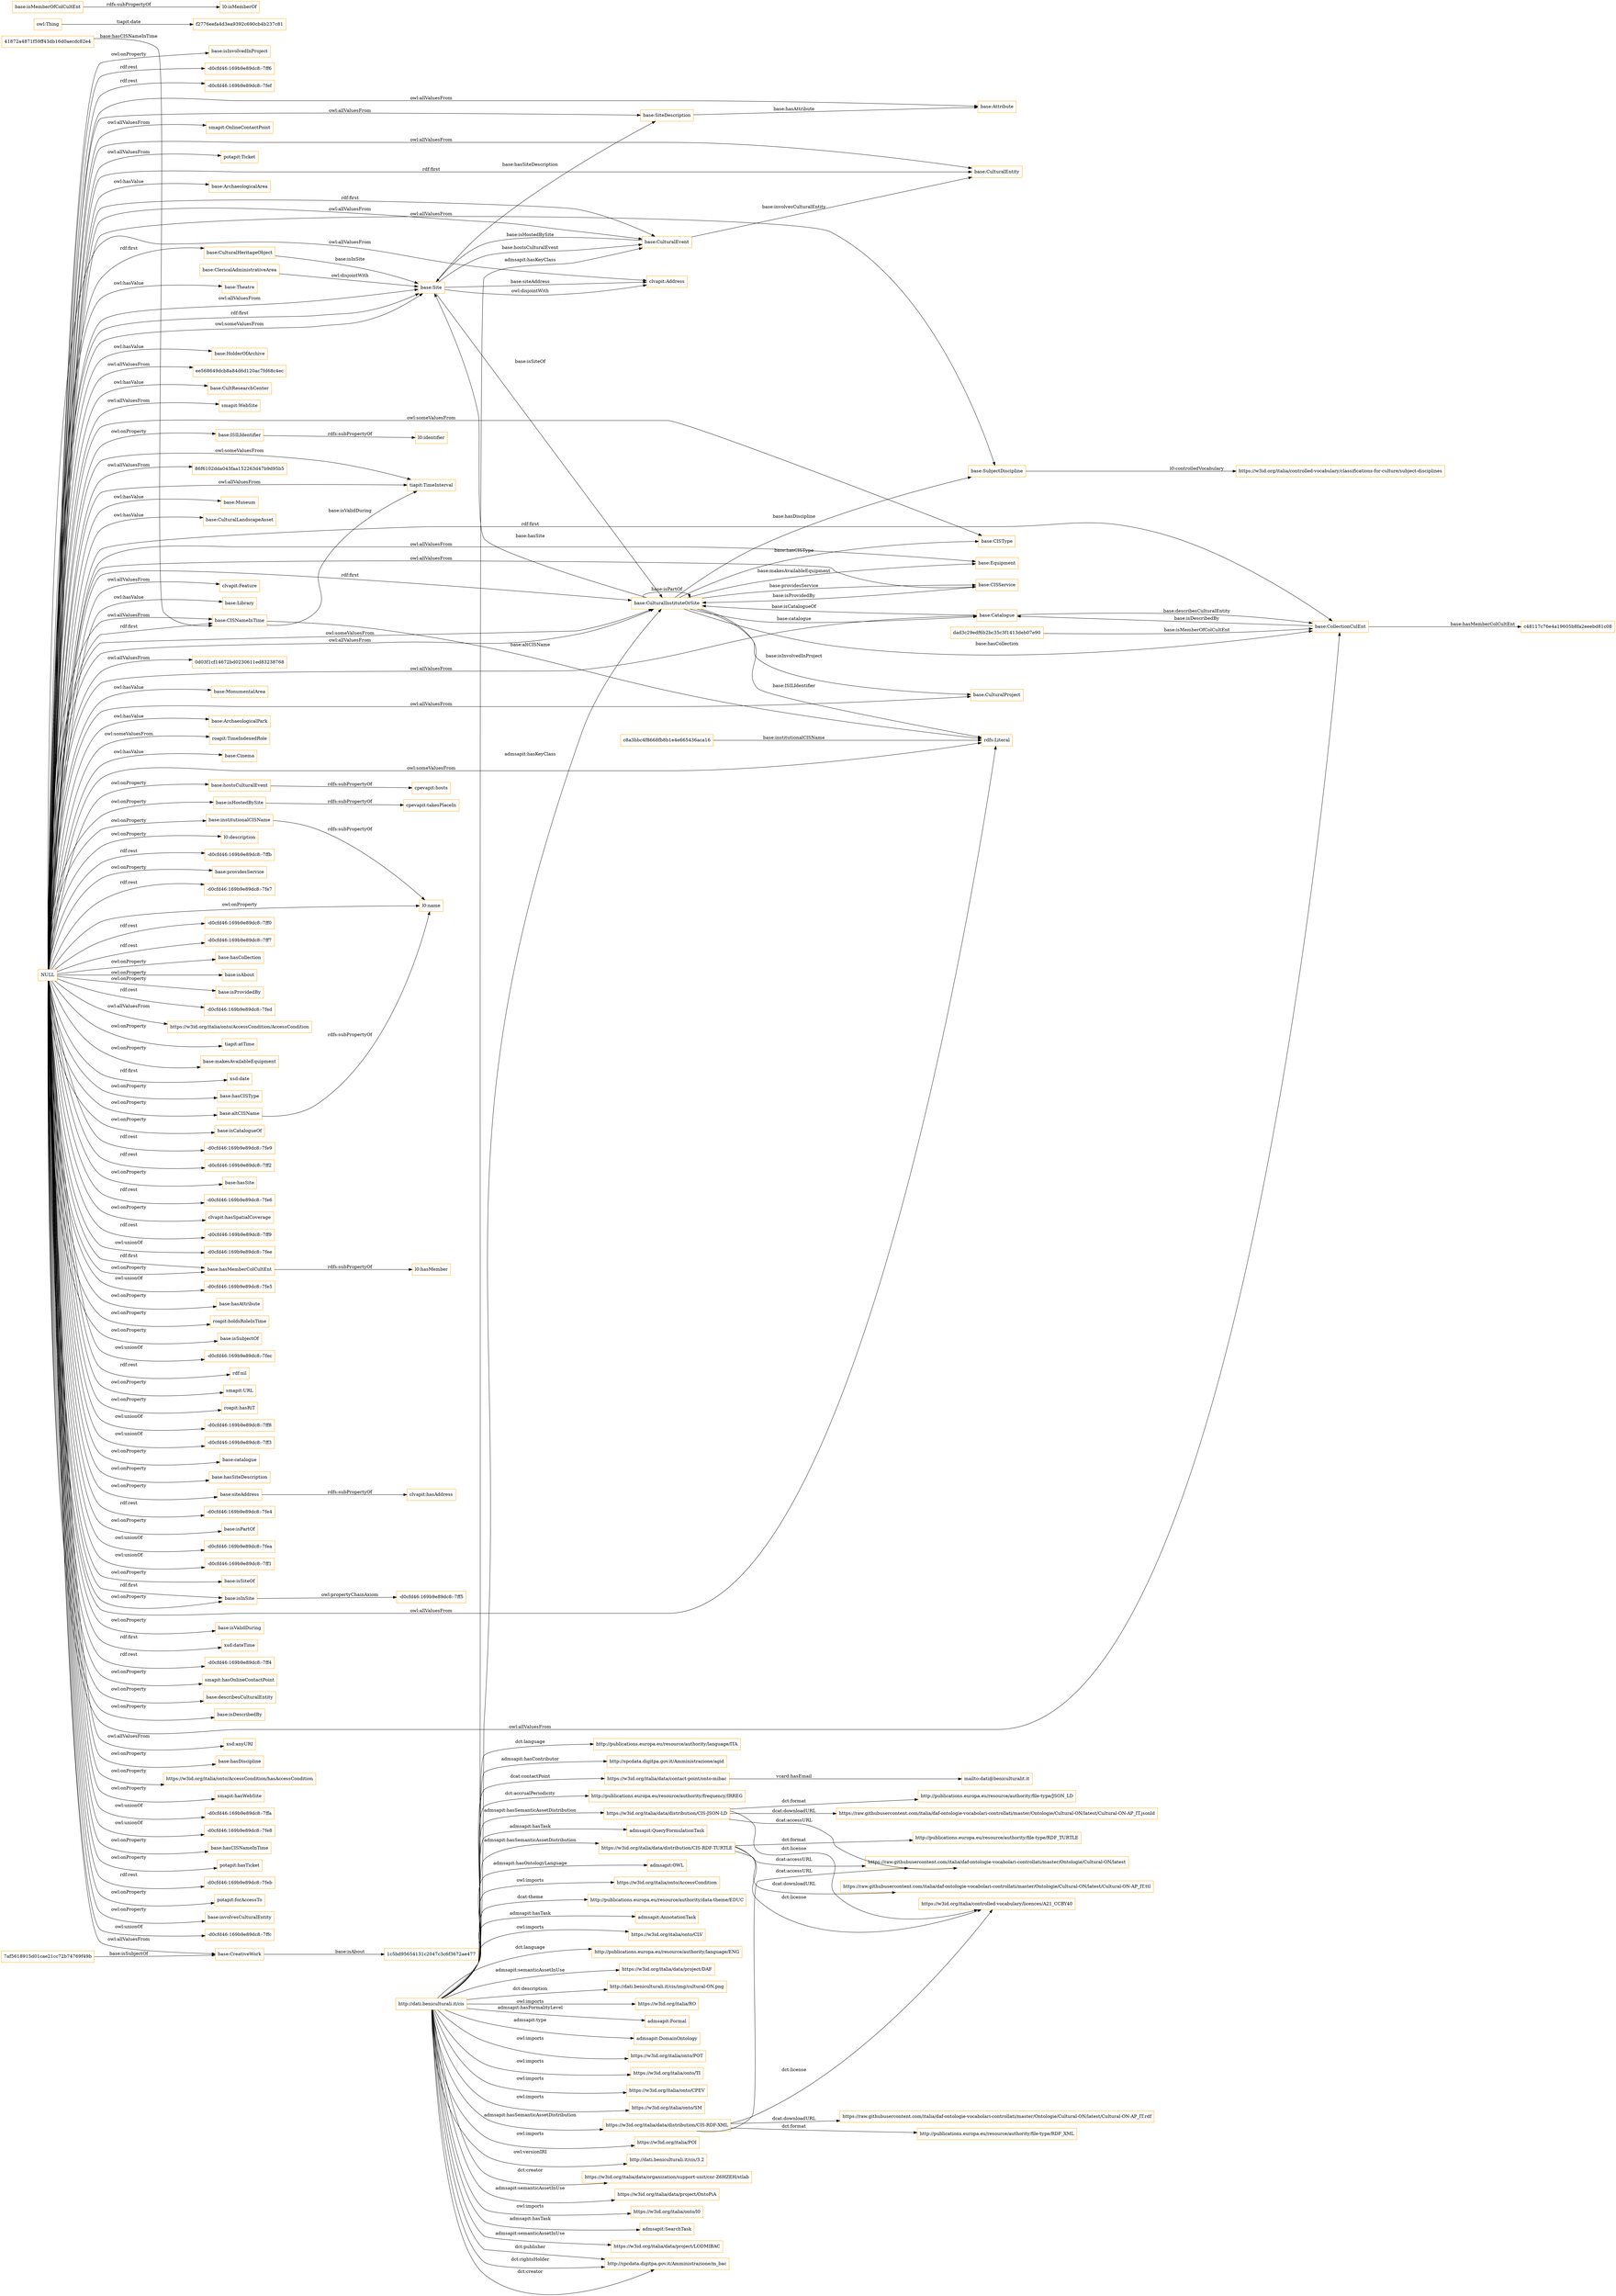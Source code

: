 digraph ar2dtool_diagram { 
rankdir=LR;
size="1501"
node [shape = rectangle, color="orange"]; "base:Attribute" "base:CulturalHeritageObject" "smapit:OnlineContactPoint" "base:CISType" "potapit:Ticket" "base:Catalogue" "base:ArchaeologicalArea" "7af5618915d01cae21cc72b74769f49b" "clvapit:Address" "base:Site" "base:CulturalEntity" "base:Theatre" "base:CulturalInstituteOrSite" "base:HolderOfArchive" "1c5bd95654131c2047c3c6f3672ae477" "ee568649dcb8a84d6d120ac7fd68c4ec" "base:CultResearchCenter" "smapit:WebSite" "tiapit:TimeInterval" "c8a3bbc4f8668fb8b1e4e665436aca16" "86f6102dda043faa152263d47b9d95b5" "base:CISNameInTime" "base:ClericalAdministrativeArea" "base:Museum" "base:CulturalLandscapeAsset" "base:CollectionCulEnt" "base:Equipment" "base:CreativeWork" "base:SubjectDiscipline" "clvapit:Feature" "base:Library" "base:CulturalEvent" "base:CISService" "0d03f1cf14672bd0230611ed83238768" "41872a4871f59ff43db16d0aecdc82e4" "base:SiteDescription" "c48117c76e4a19605b8fa2eeebd81c08" "owl:Thing" "dad3c29edf6b2bc35c3f1413deb07e90" "base:MonumentalArea" "base:CulturalProject" "base:ArchaeologicalPark" "roapit:TimeIndexedRole" "base:Cinema" ; /*classes style*/
	"https://w3id.org/italia/data/distribution/CIS-RDF-XML" -> "https://w3id.org/italia/controlled-vocabulary/licences/A21_CCBY40" [ label = "dct:license" ];
	"https://w3id.org/italia/data/distribution/CIS-RDF-XML" -> "https://raw.githubusercontent.com/italia/daf-ontologie-vocabolari-controllati/master/Ontologie/Cultural-ON/latest/Cultural-ON-AP_IT.rdf" [ label = "dcat:downloadURL" ];
	"https://w3id.org/italia/data/distribution/CIS-RDF-XML" -> "http://publications.europa.eu/resource/authority/file-type/RDF_XML" [ label = "dct:format" ];
	"https://w3id.org/italia/data/distribution/CIS-RDF-XML" -> "https://raw.githubusercontent.com/italia/daf-ontologie-vocabolari-controllati/master/Ontologie/Cultural-ON/latest" [ label = "dcat:accessURL" ];
	"base:hostsCulturalEvent" -> "cpevapit:hosts" [ label = "rdfs:subPropertyOf" ];
	"http://dati.beniculturali.it/cis" -> "https://w3id.org/italia/POI" [ label = "owl:imports" ];
	"http://dati.beniculturali.it/cis" -> "http://dati.beniculturali.it/cis/3.2" [ label = "owl:versionIRI" ];
	"http://dati.beniculturali.it/cis" -> "https://w3id.org/italia/data/organization/support-unit/cnr-Z6HZEH/stlab" [ label = "dct:creator" ];
	"http://dati.beniculturali.it/cis" -> "https://w3id.org/italia/data/project/OntoPiA" [ label = "admsapit:semanticAssetInUse" ];
	"http://dati.beniculturali.it/cis" -> "https://w3id.org/italia/onto/l0" [ label = "owl:imports" ];
	"http://dati.beniculturali.it/cis" -> "admsapit:SearchTask" [ label = "admsapit:hasTask" ];
	"http://dati.beniculturali.it/cis" -> "https://w3id.org/italia/data/project/LODMIBAC" [ label = "admsapit:semanticAssetInUse" ];
	"http://dati.beniculturali.it/cis" -> "base:CulturalInstituteOrSite" [ label = "admsapit:hasKeyClass" ];
	"http://dati.beniculturali.it/cis" -> "base:CulturalEvent" [ label = "admsapit:hasKeyClass" ];
	"http://dati.beniculturali.it/cis" -> "http://spcdata.digitpa.gov.it/Amministrazione/m_bac" [ label = "dct:rightsHolder" ];
	"http://dati.beniculturali.it/cis" -> "http://publications.europa.eu/resource/authority/language/ITA" [ label = "dct:language" ];
	"http://dati.beniculturali.it/cis" -> "http://spcdata.digitpa.gov.it/Amministrazione/agid" [ label = "admsapit:hasContributor" ];
	"http://dati.beniculturali.it/cis" -> "https://w3id.org/italia/data/contact-point/onto-mibac" [ label = "dcat:contactPoint" ];
	"http://dati.beniculturali.it/cis" -> "http://publications.europa.eu/resource/authority/frequency/IRREG" [ label = "dct:accrualPeriodicity" ];
	"http://dati.beniculturali.it/cis" -> "https://w3id.org/italia/data/distribution/CIS-JSON-LD" [ label = "admsapit:hasSemanticAssetDistribution" ];
	"http://dati.beniculturali.it/cis" -> "admsapit:QueryFormulationTask" [ label = "admsapit:hasTask" ];
	"http://dati.beniculturali.it/cis" -> "https://w3id.org/italia/data/distribution/CIS-RDF-TURTLE" [ label = "admsapit:hasSemanticAssetDistribution" ];
	"http://dati.beniculturali.it/cis" -> "admsapit:OWL" [ label = "admsapit:hasOntologyLanguage" ];
	"http://dati.beniculturali.it/cis" -> "https://w3id.org/italia/onto/AccessCondition" [ label = "owl:imports" ];
	"http://dati.beniculturali.it/cis" -> "http://publications.europa.eu/resource/authority/data-theme/EDUC" [ label = "dcat:theme" ];
	"http://dati.beniculturali.it/cis" -> "admsapit:AnnotationTask" [ label = "admsapit:hasTask" ];
	"http://dati.beniculturali.it/cis" -> "https://w3id.org/italia/onto/CLV" [ label = "owl:imports" ];
	"http://dati.beniculturali.it/cis" -> "http://publications.europa.eu/resource/authority/language/ENG" [ label = "dct:language" ];
	"http://dati.beniculturali.it/cis" -> "https://w3id.org/italia/data/project/DAF" [ label = "admsapit:semanticAssetInUse" ];
	"http://dati.beniculturali.it/cis" -> "https://w3id.org/italia/data/distribution/CIS-RDF-XML" [ label = "admsapit:hasSemanticAssetDistribution" ];
	"http://dati.beniculturali.it/cis" -> "http://dati.beniculturali.it/cis/img/cultural-ON.png" [ label = "dct:description" ];
	"http://dati.beniculturali.it/cis" -> "https://w3id.org/italia/RO" [ label = "owl:imports" ];
	"http://dati.beniculturali.it/cis" -> "http://spcdata.digitpa.gov.it/Amministrazione/m_bac" [ label = "dct:creator" ];
	"http://dati.beniculturali.it/cis" -> "http://spcdata.digitpa.gov.it/Amministrazione/m_bac" [ label = "dct:publisher" ];
	"http://dati.beniculturali.it/cis" -> "admsapit:Formal" [ label = "admsapit:hasFormalityLevel" ];
	"http://dati.beniculturali.it/cis" -> "admsapit:DomainOntology" [ label = "admsapit:type" ];
	"http://dati.beniculturali.it/cis" -> "https://w3id.org/italia/onto/POT" [ label = "owl:imports" ];
	"http://dati.beniculturali.it/cis" -> "https://w3id.org/italia/onto/TI" [ label = "owl:imports" ];
	"http://dati.beniculturali.it/cis" -> "https://w3id.org/italia/onto/CPEV" [ label = "owl:imports" ];
	"http://dati.beniculturali.it/cis" -> "https://w3id.org/italia/onto/SM" [ label = "owl:imports" ];
	"base:ClericalAdministrativeArea" -> "base:Site" [ label = "owl:disjointWith" ];
	"https://w3id.org/italia/data/contact-point/onto-mibac" -> "mailto:dati@beniculturalit.it" [ label = "vcard:hasEmail" ];
	"base:Site" -> "clvapit:Address" [ label = "owl:disjointWith" ];
	"https://w3id.org/italia/data/distribution/CIS-JSON-LD" -> "https://w3id.org/italia/controlled-vocabulary/licences/A21_CCBY40" [ label = "dct:license" ];
	"https://w3id.org/italia/data/distribution/CIS-JSON-LD" -> "http://publications.europa.eu/resource/authority/file-type/JSON_LD" [ label = "dct:format" ];
	"https://w3id.org/italia/data/distribution/CIS-JSON-LD" -> "https://raw.githubusercontent.com/italia/daf-ontologie-vocabolari-controllati/master/Ontologie/Cultural-ON/latest/Cultural-ON-AP_IT.jsonld" [ label = "dcat:downloadURL" ];
	"https://w3id.org/italia/data/distribution/CIS-JSON-LD" -> "https://raw.githubusercontent.com/italia/daf-ontologie-vocabolari-controllati/master/Ontologie/Cultural-ON/latest" [ label = "dcat:accessURL" ];
	"base:isHostedBySite" -> "cpevapit:takesPlaceIn" [ label = "rdfs:subPropertyOf" ];
	"base:institutionalCISName" -> "l0:name" [ label = "rdfs:subPropertyOf" ];
	"NULL" -> "l0:description" [ label = "owl:onProperty" ];
	"NULL" -> "smapit:WebSite" [ label = "owl:allValuesFrom" ];
	"NULL" -> "smapit:OnlineContactPoint" [ label = "owl:allValuesFrom" ];
	"NULL" -> "-d0cfd46:169b9e89dc8:-7ffb" [ label = "rdf:rest" ];
	"NULL" -> "base:providesService" [ label = "owl:onProperty" ];
	"NULL" -> "base:Museum" [ label = "owl:hasValue" ];
	"NULL" -> "base:CISNameInTime" [ label = "owl:allValuesFrom" ];
	"NULL" -> "-d0cfd46:169b9e89dc8:-7fe7" [ label = "rdf:rest" ];
	"NULL" -> "base:institutionalCISName" [ label = "owl:onProperty" ];
	"NULL" -> "base:altCISName" [ label = "owl:onProperty" ];
	"NULL" -> "l0:name" [ label = "owl:onProperty" ];
	"NULL" -> "-d0cfd46:169b9e89dc8:-7ff0" [ label = "rdf:rest" ];
	"NULL" -> "base:SiteDescription" [ label = "owl:allValuesFrom" ];
	"NULL" -> "base:CulturalInstituteOrSite" [ label = "owl:someValuesFrom" ];
	"NULL" -> "-d0cfd46:169b9e89dc8:-7ff7" [ label = "rdf:rest" ];
	"NULL" -> "roapit:TimeIndexedRole" [ label = "owl:someValuesFrom" ];
	"NULL" -> "base:hasCollection" [ label = "owl:onProperty" ];
	"NULL" -> "86f6102dda043faa152263d47b9d95b5" [ label = "owl:allValuesFrom" ];
	"NULL" -> "ee568649dcb8a84d6d120ac7fd68c4ec" [ label = "owl:allValuesFrom" ];
	"NULL" -> "base:Site" [ label = "rdf:first" ];
	"NULL" -> "base:isAbout" [ label = "owl:onProperty" ];
	"NULL" -> "base:Theatre" [ label = "owl:hasValue" ];
	"NULL" -> "base:isProvidedBy" [ label = "owl:onProperty" ];
	"NULL" -> "-d0cfd46:169b9e89dc8:-7fed" [ label = "rdf:rest" ];
	"NULL" -> "base:HolderOfArchive" [ label = "owl:hasValue" ];
	"NULL" -> "https://w3id.org/italia/onto/AccessCondition/AccessCondition" [ label = "owl:allValuesFrom" ];
	"NULL" -> "base:CollectionCulEnt" [ label = "owl:allValuesFrom" ];
	"NULL" -> "tiapit:atTime" [ label = "owl:onProperty" ];
	"NULL" -> "base:CultResearchCenter" [ label = "owl:hasValue" ];
	"NULL" -> "base:makesAvailableEquipment" [ label = "owl:onProperty" ];
	"NULL" -> "xsd:date" [ label = "rdf:first" ];
	"NULL" -> "base:CulturalHeritageObject" [ label = "rdf:first" ];
	"NULL" -> "base:CulturalEvent" [ label = "rdf:first" ];
	"NULL" -> "base:hasCISType" [ label = "owl:onProperty" ];
	"NULL" -> "base:hasMemberColCultEnt" [ label = "owl:onProperty" ];
	"NULL" -> "base:CreativeWork" [ label = "owl:allValuesFrom" ];
	"NULL" -> "base:hasMemberColCultEnt" [ label = "rdf:first" ];
	"NULL" -> "base:isCatalogueOf" [ label = "owl:onProperty" ];
	"NULL" -> "base:MonumentalArea" [ label = "owl:hasValue" ];
	"NULL" -> "-d0cfd46:169b9e89dc8:-7fe9" [ label = "rdf:rest" ];
	"NULL" -> "base:CulturalProject" [ label = "owl:allValuesFrom" ];
	"NULL" -> "base:CISNameInTime" [ label = "rdf:first" ];
	"NULL" -> "base:CulturalEntity" [ label = "owl:allValuesFrom" ];
	"NULL" -> "base:hostsCulturalEvent" [ label = "owl:onProperty" ];
	"NULL" -> "base:Library" [ label = "owl:hasValue" ];
	"NULL" -> "-d0cfd46:169b9e89dc8:-7ff2" [ label = "rdf:rest" ];
	"NULL" -> "base:hasSite" [ label = "owl:onProperty" ];
	"NULL" -> "-d0cfd46:169b9e89dc8:-7fe6" [ label = "rdf:rest" ];
	"NULL" -> "clvapit:hasSpatialCoverage" [ label = "owl:onProperty" ];
	"NULL" -> "-d0cfd46:169b9e89dc8:-7ff9" [ label = "rdf:rest" ];
	"NULL" -> "base:CulturalEntity" [ label = "rdf:first" ];
	"NULL" -> "-d0cfd46:169b9e89dc8:-7fee" [ label = "owl:unionOf" ];
	"NULL" -> "-d0cfd46:169b9e89dc8:-7fe5" [ label = "owl:unionOf" ];
	"NULL" -> "base:hasAttribute" [ label = "owl:onProperty" ];
	"NULL" -> "roapit:holdsRoleInTime" [ label = "owl:onProperty" ];
	"NULL" -> "base:CollectionCulEnt" [ label = "rdf:first" ];
	"NULL" -> "base:CulturalEvent" [ label = "owl:allValuesFrom" ];
	"NULL" -> "base:siteAddress" [ label = "owl:onProperty" ];
	"NULL" -> "base:isSubjectOf" [ label = "owl:onProperty" ];
	"NULL" -> "-d0cfd46:169b9e89dc8:-7fec" [ label = "owl:unionOf" ];
	"NULL" -> "base:CulturalInstituteOrSite" [ label = "owl:allValuesFrom" ];
	"NULL" -> "rdf:nil" [ label = "rdf:rest" ];
	"NULL" -> "smapit:URL" [ label = "owl:onProperty" ];
	"NULL" -> "roapit:hasRiT" [ label = "owl:onProperty" ];
	"NULL" -> "-d0cfd46:169b9e89dc8:-7ff8" [ label = "owl:unionOf" ];
	"NULL" -> "-d0cfd46:169b9e89dc8:-7ff3" [ label = "owl:unionOf" ];
	"NULL" -> "base:catalogue" [ label = "owl:onProperty" ];
	"NULL" -> "base:CulturalLandscapeAsset" [ label = "owl:hasValue" ];
	"NULL" -> "base:Equipment" [ label = "owl:allValuesFrom" ];
	"NULL" -> "base:hasSiteDescription" [ label = "owl:onProperty" ];
	"NULL" -> "base:isInSite" [ label = "owl:onProperty" ];
	"NULL" -> "-d0cfd46:169b9e89dc8:-7fe4" [ label = "rdf:rest" ];
	"NULL" -> "base:isHostedBySite" [ label = "owl:onProperty" ];
	"NULL" -> "base:isPartOf" [ label = "owl:onProperty" ];
	"NULL" -> "-d0cfd46:169b9e89dc8:-7fea" [ label = "owl:unionOf" ];
	"NULL" -> "-d0cfd46:169b9e89dc8:-7ff1" [ label = "owl:unionOf" ];
	"NULL" -> "clvapit:Address" [ label = "owl:allValuesFrom" ];
	"NULL" -> "0d03f1cf14672bd0230611ed83238768" [ label = "owl:allValuesFrom" ];
	"NULL" -> "base:isSiteOf" [ label = "owl:onProperty" ];
	"NULL" -> "rdfs:Literal" [ label = "owl:someValuesFrom" ];
	"NULL" -> "base:isValidDuring" [ label = "owl:onProperty" ];
	"NULL" -> "base:ArchaeologicalArea" [ label = "owl:hasValue" ];
	"NULL" -> "xsd:dateTime" [ label = "rdf:first" ];
	"NULL" -> "-d0cfd46:169b9e89dc8:-7ff4" [ label = "rdf:rest" ];
	"NULL" -> "base:Attribute" [ label = "owl:allValuesFrom" ];
	"NULL" -> "potapit:Ticket" [ label = "owl:allValuesFrom" ];
	"NULL" -> "smapit:hasOnlineContactPoint" [ label = "owl:onProperty" ];
	"NULL" -> "base:describesCulturalEntity" [ label = "owl:onProperty" ];
	"NULL" -> "base:SubjectDiscipline" [ label = "owl:allValuesFrom" ];
	"NULL" -> "base:Site" [ label = "owl:someValuesFrom" ];
	"NULL" -> "clvapit:Feature" [ label = "owl:allValuesFrom" ];
	"NULL" -> "base:CISService" [ label = "owl:allValuesFrom" ];
	"NULL" -> "base:isDescribedBy" [ label = "owl:onProperty" ];
	"NULL" -> "base:ISILIdentifier" [ label = "owl:onProperty" ];
	"NULL" -> "xsd:anyURI" [ label = "owl:allValuesFrom" ];
	"NULL" -> "base:Catalogue" [ label = "owl:allValuesFrom" ];
	"NULL" -> "base:hasDiscipline" [ label = "owl:onProperty" ];
	"NULL" -> "https://w3id.org/italia/onto/AccessCondition/hasAccessCondition" [ label = "owl:onProperty" ];
	"NULL" -> "smapit:hasWebSite" [ label = "owl:onProperty" ];
	"NULL" -> "-d0cfd46:169b9e89dc8:-7ffa" [ label = "owl:unionOf" ];
	"NULL" -> "-d0cfd46:169b9e89dc8:-7fe8" [ label = "owl:unionOf" ];
	"NULL" -> "rdfs:Literal" [ label = "owl:allValuesFrom" ];
	"NULL" -> "base:isInSite" [ label = "rdf:first" ];
	"NULL" -> "tiapit:TimeInterval" [ label = "owl:someValuesFrom" ];
	"NULL" -> "base:hasCISNameInTime" [ label = "owl:onProperty" ];
	"NULL" -> "potapit:hasTicket" [ label = "owl:onProperty" ];
	"NULL" -> "base:CulturalInstituteOrSite" [ label = "rdf:first" ];
	"NULL" -> "-d0cfd46:169b9e89dc8:-7feb" [ label = "rdf:rest" ];
	"NULL" -> "tiapit:TimeInterval" [ label = "owl:allValuesFrom" ];
	"NULL" -> "base:Cinema" [ label = "owl:hasValue" ];
	"NULL" -> "base:Site" [ label = "owl:allValuesFrom" ];
	"NULL" -> "base:ArchaeologicalPark" [ label = "owl:hasValue" ];
	"NULL" -> "potapit:forAccessTo" [ label = "owl:onProperty" ];
	"NULL" -> "base:involvesCulturalEntity" [ label = "owl:onProperty" ];
	"NULL" -> "-d0cfd46:169b9e89dc8:-7ffc" [ label = "owl:unionOf" ];
	"NULL" -> "base:CISType" [ label = "owl:someValuesFrom" ];
	"NULL" -> "base:isInvolvedInProject" [ label = "owl:onProperty" ];
	"NULL" -> "-d0cfd46:169b9e89dc8:-7ff6" [ label = "rdf:rest" ];
	"NULL" -> "-d0cfd46:169b9e89dc8:-7fef" [ label = "rdf:rest" ];
	"base:SubjectDiscipline" -> "https://w3id.org/italia/controlled-vocabulary/classifications-for-culture/subject-disciplines" [ label = "l0:controlledVocabulary" ];
	"base:hasMemberColCultEnt" -> "l0:hasMember" [ label = "rdfs:subPropertyOf" ];
	"base:isMemberOfColCultEnt" -> "l0:isMemberOf" [ label = "rdfs:subPropertyOf" ];
	"base:altCISName" -> "l0:name" [ label = "rdfs:subPropertyOf" ];
	"base:siteAddress" -> "clvapit:hasAddress" [ label = "rdfs:subPropertyOf" ];
	"base:ISILIdentifier" -> "l0:identifier" [ label = "rdfs:subPropertyOf" ];
	"base:isInSite" -> "-d0cfd46:169b9e89dc8:-7ff5" [ label = "owl:propertyChainAxiom" ];
	"https://w3id.org/italia/data/distribution/CIS-RDF-TURTLE" -> "https://raw.githubusercontent.com/italia/daf-ontologie-vocabolari-controllati/master/Ontologie/Cultural-ON/latest/Cultural-ON-AP_IT.ttl" [ label = "dcat:downloadURL" ];
	"https://w3id.org/italia/data/distribution/CIS-RDF-TURTLE" -> "https://w3id.org/italia/controlled-vocabulary/licences/A21_CCBY40" [ label = "dct:license" ];
	"https://w3id.org/italia/data/distribution/CIS-RDF-TURTLE" -> "https://raw.githubusercontent.com/italia/daf-ontologie-vocabolari-controllati/master/Ontologie/Cultural-ON/latest" [ label = "dcat:accessURL" ];
	"https://w3id.org/italia/data/distribution/CIS-RDF-TURTLE" -> "http://publications.europa.eu/resource/authority/file-type/RDF_TURTLE" [ label = "dct:format" ];
	"7af5618915d01cae21cc72b74769f49b" -> "base:CreativeWork" [ label = "base:isSubjectOf" ];
	"base:CulturalInstituteOrSite" -> "base:Equipment" [ label = "base:makesAvailableEquipment" ];
	"base:SiteDescription" -> "base:Attribute" [ label = "base:hasAttribute" ];
	"dad3c29edf6b2bc35c3f1413deb07e90" -> "base:CollectionCulEnt" [ label = "base:isMemberOfColCultEnt" ];
	"base:CulturalInstituteOrSite" -> "base:Catalogue" [ label = "base:catalogue" ];
	"base:CollectionCulEnt" -> "base:Catalogue" [ label = "base:isDescribedBy" ];
	"base:CulturalInstituteOrSite" -> "base:Site" [ label = "base:hasSite" ];
	"owl:Thing" -> "f2776eefa4d3ea9392c690cb4b237c81" [ label = "tiapit:date" ];
	"base:CISNameInTime" -> "tiapit:TimeInterval" [ label = "base:isValidDuring" ];
	"base:CulturalEvent" -> "base:Site" [ label = "base:isHostedBySite" ];
	"base:CulturalInstituteOrSite" -> "base:CISService" [ label = "base:providesService" ];
	"41872a4871f59ff43db16d0aecdc82e4" -> "base:CISNameInTime" [ label = "base:hasCISNameInTime" ];
	"base:Catalogue" -> "base:CulturalInstituteOrSite" [ label = "base:isCatalogueOf" ];
	"base:Site" -> "base:CulturalEvent" [ label = "base:hostsCulturalEvent" ];
	"base:CollectionCulEnt" -> "c48117c76e4a19605b8fa2eeebd81c08" [ label = "base:hasMemberColCultEnt" ];
	"base:CulturalInstituteOrSite" -> "base:SubjectDiscipline" [ label = "base:hasDiscipline" ];
	"base:CulturalInstituteOrSite" -> "base:CulturalProject" [ label = "base:isInvolvedInProject" ];
	"c8a3bbc4f8668fb8b1e4e665436aca16" -> "rdfs:Literal" [ label = "base:institutionalCISName" ];
	"base:CulturalInstituteOrSite" -> "base:CulturalInstituteOrSite" [ label = "base:isPartOf" ];
	"base:CISService" -> "base:CulturalInstituteOrSite" [ label = "base:isProvidedBy" ];
	"base:CISNameInTime" -> "rdfs:Literal" [ label = "base:altCISName" ];
	"base:Site" -> "base:CulturalInstituteOrSite" [ label = "base:isSiteOf" ];
	"base:Site" -> "base:SiteDescription" [ label = "base:hasSiteDescription" ];
	"base:CulturalInstituteOrSite" -> "base:CollectionCulEnt" [ label = "base:hasCollection" ];
	"base:Site" -> "clvapit:Address" [ label = "base:siteAddress" ];
	"base:CreativeWork" -> "1c5bd95654131c2047c3c6f3672ae477" [ label = "base:isAbout" ];
	"base:Catalogue" -> "base:CollectionCulEnt" [ label = "base:describesCulturalEntity" ];
	"base:CulturalInstituteOrSite" -> "base:CISType" [ label = "base:hasCISType" ];
	"base:CulturalEvent" -> "base:CulturalEntity" [ label = "base:involvesCulturalEntity" ];
	"base:CulturalHeritageObject" -> "base:Site" [ label = "base:isInSite" ];
	"base:CulturalInstituteOrSite" -> "rdfs:Literal" [ label = "base:ISILIdentifier" ];

}
